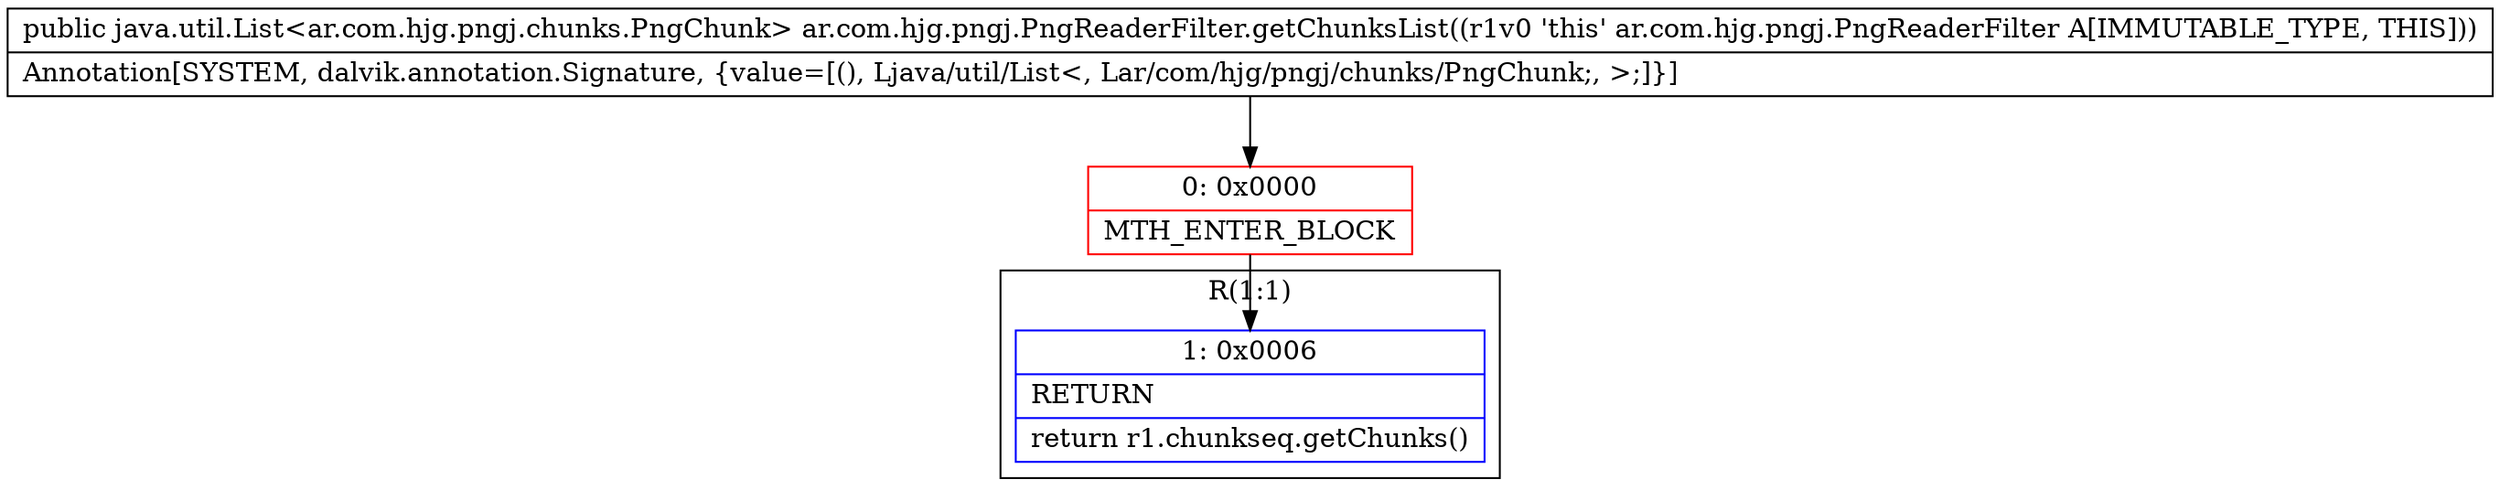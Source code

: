 digraph "CFG forar.com.hjg.pngj.PngReaderFilter.getChunksList()Ljava\/util\/List;" {
subgraph cluster_Region_285428305 {
label = "R(1:1)";
node [shape=record,color=blue];
Node_1 [shape=record,label="{1\:\ 0x0006|RETURN\l|return r1.chunkseq.getChunks()\l}"];
}
Node_0 [shape=record,color=red,label="{0\:\ 0x0000|MTH_ENTER_BLOCK\l}"];
MethodNode[shape=record,label="{public java.util.List\<ar.com.hjg.pngj.chunks.PngChunk\> ar.com.hjg.pngj.PngReaderFilter.getChunksList((r1v0 'this' ar.com.hjg.pngj.PngReaderFilter A[IMMUTABLE_TYPE, THIS]))  | Annotation[SYSTEM, dalvik.annotation.Signature, \{value=[(), Ljava\/util\/List\<, Lar\/com\/hjg\/pngj\/chunks\/PngChunk;, \>;]\}]\l}"];
MethodNode -> Node_0;
Node_0 -> Node_1;
}

